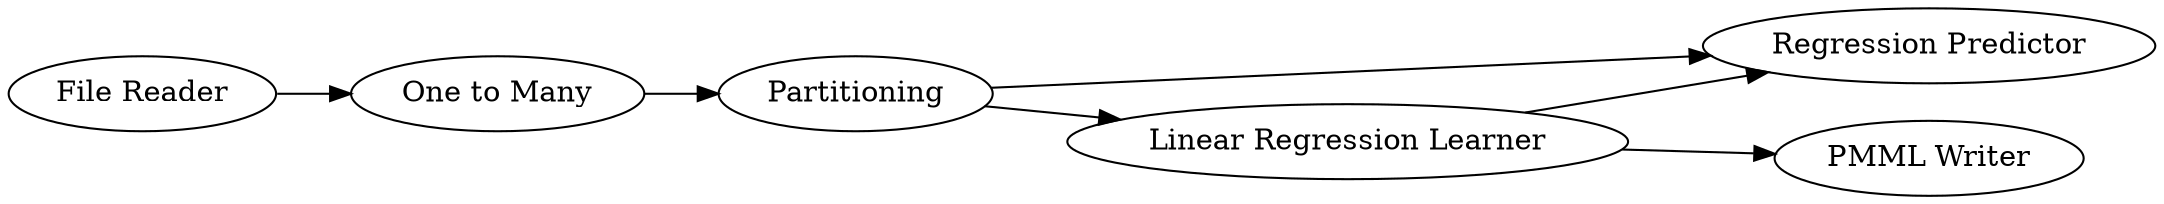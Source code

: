 digraph {
	1 -> 4
	4 -> 2
	3 -> 5
	2 -> 3
	2 -> 5
	3 -> 6
	5 [label="Regression Predictor"]
	1 [label="File Reader"]
	4 [label="One to Many"]
	6 [label="PMML Writer"]
	3 [label="Linear Regression Learner"]
	2 [label=Partitioning]
	rankdir=LR
}
